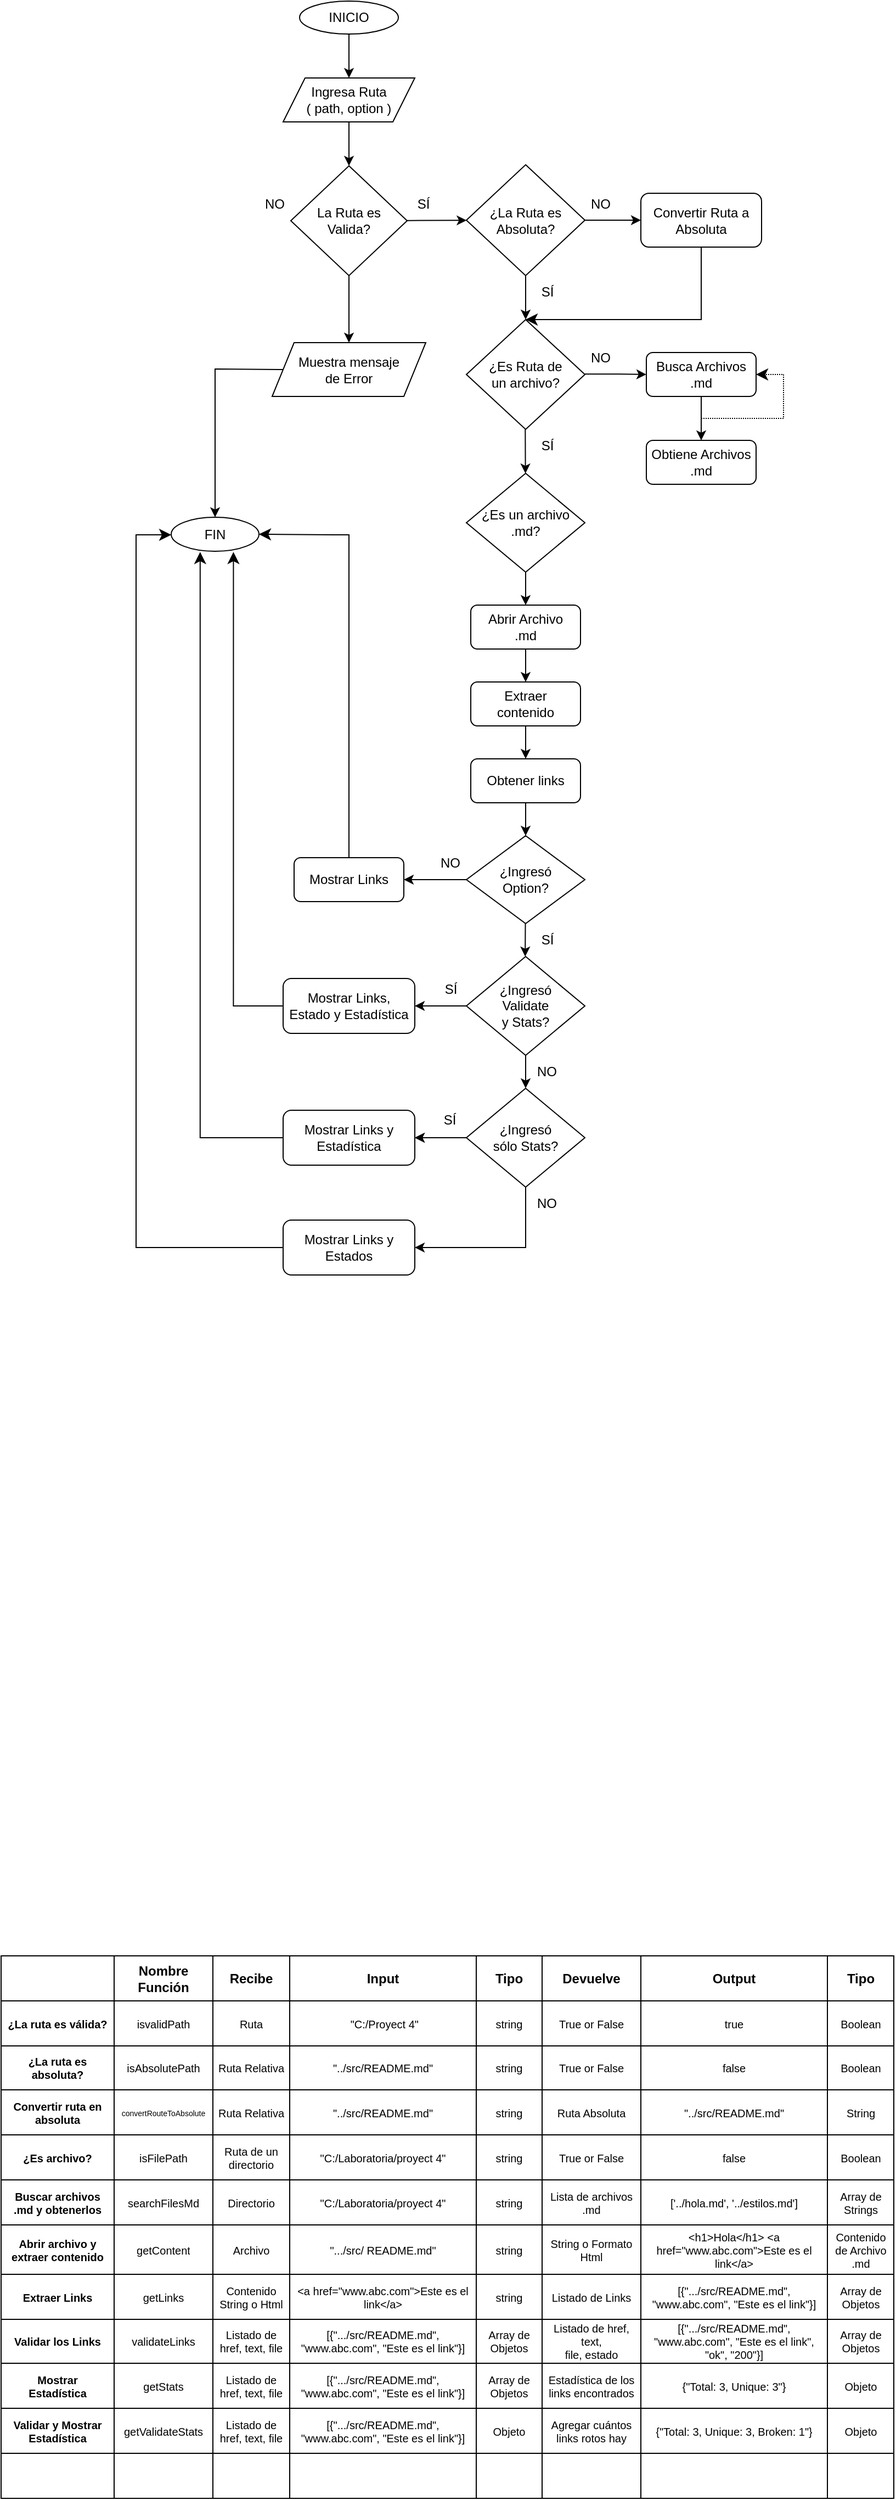 <mxfile version="21.0.6" type="github">
  <diagram name="Página-1" id="93haLuahg1Ov3Uhfy_TV">
    <mxGraphModel dx="769" dy="553" grid="1" gridSize="10" guides="1" tooltips="1" connect="1" arrows="1" fold="1" page="1" pageScale="1" pageWidth="827" pageHeight="1169" math="0" shadow="0">
      <root>
        <mxCell id="0" />
        <mxCell id="1" parent="0" />
        <mxCell id="Y0-RWTtbSj_2u-Xx135a-1" value="INICIO" style="ellipse;whiteSpace=wrap;html=1;" vertex="1" parent="1">
          <mxGeometry x="279" y="50" width="90" height="30" as="geometry" />
        </mxCell>
        <mxCell id="Y0-RWTtbSj_2u-Xx135a-2" value="Ingresa Ruta&lt;br&gt;( path, option )" style="shape=parallelogram;perimeter=parallelogramPerimeter;whiteSpace=wrap;html=1;fixedSize=1;" vertex="1" parent="1">
          <mxGeometry x="264" y="120" width="120" height="40" as="geometry" />
        </mxCell>
        <mxCell id="Y0-RWTtbSj_2u-Xx135a-3" value="" style="endArrow=classic;html=1;rounded=0;" edge="1" parent="1" source="Y0-RWTtbSj_2u-Xx135a-1" target="Y0-RWTtbSj_2u-Xx135a-2">
          <mxGeometry width="50" height="50" relative="1" as="geometry">
            <mxPoint x="300" y="220" as="sourcePoint" />
            <mxPoint x="350" y="170" as="targetPoint" />
          </mxGeometry>
        </mxCell>
        <mxCell id="Y0-RWTtbSj_2u-Xx135a-4" value="La Ruta es &lt;br&gt;Valida?" style="rhombus;whiteSpace=wrap;html=1;" vertex="1" parent="1">
          <mxGeometry x="271" y="200" width="106" height="100" as="geometry" />
        </mxCell>
        <mxCell id="Y0-RWTtbSj_2u-Xx135a-5" value="" style="endArrow=classic;html=1;rounded=0;" edge="1" parent="1" source="Y0-RWTtbSj_2u-Xx135a-2" target="Y0-RWTtbSj_2u-Xx135a-4">
          <mxGeometry width="50" height="50" relative="1" as="geometry">
            <mxPoint x="324" y="160" as="sourcePoint" />
            <mxPoint x="324" y="200" as="targetPoint" />
          </mxGeometry>
        </mxCell>
        <mxCell id="Y0-RWTtbSj_2u-Xx135a-6" value="" style="endArrow=classic;html=1;rounded=0;" edge="1" parent="1" source="Y0-RWTtbSj_2u-Xx135a-4" target="Y0-RWTtbSj_2u-Xx135a-12">
          <mxGeometry width="50" height="50" relative="1" as="geometry">
            <mxPoint x="380" y="260" as="sourcePoint" />
            <mxPoint x="420" y="239" as="targetPoint" />
          </mxGeometry>
        </mxCell>
        <mxCell id="Y0-RWTtbSj_2u-Xx135a-7" value="" style="endArrow=classic;html=1;rounded=0;entryX=0.5;entryY=0;entryDx=0;entryDy=0;" edge="1" parent="1" source="Y0-RWTtbSj_2u-Xx135a-4" target="Y0-RWTtbSj_2u-Xx135a-15">
          <mxGeometry width="50" height="50" relative="1" as="geometry">
            <mxPoint x="270" y="250" as="sourcePoint" />
            <mxPoint x="250" y="250" as="targetPoint" />
          </mxGeometry>
        </mxCell>
        <mxCell id="Y0-RWTtbSj_2u-Xx135a-8" value="NO" style="text;strokeColor=none;align=center;fillColor=none;html=1;verticalAlign=middle;whiteSpace=wrap;rounded=0;" vertex="1" parent="1">
          <mxGeometry x="242" y="220" width="29" height="30" as="geometry" />
        </mxCell>
        <mxCell id="Y0-RWTtbSj_2u-Xx135a-9" value="SÍ" style="text;strokeColor=none;align=center;fillColor=none;html=1;verticalAlign=middle;whiteSpace=wrap;rounded=0;" vertex="1" parent="1">
          <mxGeometry x="377" y="220" width="30" height="30" as="geometry" />
        </mxCell>
        <mxCell id="Y0-RWTtbSj_2u-Xx135a-10" value="Convertir Ruta a Absoluta" style="rounded=1;whiteSpace=wrap;html=1;" vertex="1" parent="1">
          <mxGeometry x="590" y="225" width="110" height="49" as="geometry" />
        </mxCell>
        <mxCell id="Y0-RWTtbSj_2u-Xx135a-11" value="Busca Archivos .md" style="rounded=1;whiteSpace=wrap;html=1;" vertex="1" parent="1">
          <mxGeometry x="595" y="370" width="100" height="40" as="geometry" />
        </mxCell>
        <mxCell id="Y0-RWTtbSj_2u-Xx135a-12" value="¿La Ruta es Absoluta?" style="rhombus;whiteSpace=wrap;html=1;" vertex="1" parent="1">
          <mxGeometry x="431" y="199" width="108" height="101" as="geometry" />
        </mxCell>
        <mxCell id="Y0-RWTtbSj_2u-Xx135a-19" value="" style="endArrow=classic;html=1;rounded=0;startArrow=none;entryX=0.5;entryY=0;entryDx=0;entryDy=0;exitX=0;exitY=0.5;exitDx=0;exitDy=0;" edge="1" parent="1" source="Y0-RWTtbSj_2u-Xx135a-15" target="Y0-RWTtbSj_2u-Xx135a-20">
          <mxGeometry width="50" height="50" relative="1" as="geometry">
            <mxPoint x="150" y="270" as="sourcePoint" />
            <mxPoint x="159.5" y="303.5" as="targetPoint" />
            <Array as="points">
              <mxPoint x="202" y="385" />
            </Array>
          </mxGeometry>
        </mxCell>
        <mxCell id="Y0-RWTtbSj_2u-Xx135a-20" value="FIN" style="ellipse;whiteSpace=wrap;html=1;" vertex="1" parent="1">
          <mxGeometry x="162" y="520" width="80" height="31" as="geometry" />
        </mxCell>
        <mxCell id="Y0-RWTtbSj_2u-Xx135a-21" value="" style="endArrow=classic;html=1;rounded=0;" edge="1" parent="1" source="Y0-RWTtbSj_2u-Xx135a-12" target="Y0-RWTtbSj_2u-Xx135a-10">
          <mxGeometry width="50" height="50" relative="1" as="geometry">
            <mxPoint x="522" y="239" as="sourcePoint" />
            <mxPoint x="600" y="240" as="targetPoint" />
          </mxGeometry>
        </mxCell>
        <mxCell id="Y0-RWTtbSj_2u-Xx135a-22" value="NO" style="text;strokeColor=none;align=center;fillColor=none;html=1;verticalAlign=middle;whiteSpace=wrap;rounded=0;" vertex="1" parent="1">
          <mxGeometry x="539" y="220" width="29" height="30" as="geometry" />
        </mxCell>
        <mxCell id="Y0-RWTtbSj_2u-Xx135a-23" value="" style="endArrow=classic;html=1;rounded=0;exitX=0.5;exitY=1;exitDx=0;exitDy=0;" edge="1" parent="1" source="Y0-RWTtbSj_2u-Xx135a-12" target="Y0-RWTtbSj_2u-Xx135a-25">
          <mxGeometry width="50" height="50" relative="1" as="geometry">
            <mxPoint x="471.5" y="280" as="sourcePoint" />
            <mxPoint x="471.5" y="320" as="targetPoint" />
          </mxGeometry>
        </mxCell>
        <mxCell id="Y0-RWTtbSj_2u-Xx135a-24" value="SÍ" style="text;strokeColor=none;align=center;fillColor=none;html=1;verticalAlign=middle;whiteSpace=wrap;rounded=0;" vertex="1" parent="1">
          <mxGeometry x="490" y="300" width="30" height="30" as="geometry" />
        </mxCell>
        <mxCell id="Y0-RWTtbSj_2u-Xx135a-25" value="¿Es Ruta de&lt;br&gt;un archivo?" style="rhombus;whiteSpace=wrap;html=1;" vertex="1" parent="1">
          <mxGeometry x="431" y="340" width="108" height="100" as="geometry" />
        </mxCell>
        <mxCell id="Y0-RWTtbSj_2u-Xx135a-15" value="Muestra mensaje&lt;br&gt;de Error" style="shape=parallelogram;perimeter=parallelogramPerimeter;whiteSpace=wrap;html=1;fixedSize=1;" vertex="1" parent="1">
          <mxGeometry x="254" y="361" width="140" height="49" as="geometry" />
        </mxCell>
        <mxCell id="Y0-RWTtbSj_2u-Xx135a-29" value="" style="endArrow=classic;html=1;rounded=0;exitX=1;exitY=0.5;exitDx=0;exitDy=0;entryX=0;entryY=0.5;entryDx=0;entryDy=0;" edge="1" parent="1" target="Y0-RWTtbSj_2u-Xx135a-11">
          <mxGeometry width="50" height="50" relative="1" as="geometry">
            <mxPoint x="539" y="389.66" as="sourcePoint" />
            <mxPoint x="590" y="389.66" as="targetPoint" />
            <Array as="points">
              <mxPoint x="570" y="389.66" />
            </Array>
          </mxGeometry>
        </mxCell>
        <mxCell id="Y0-RWTtbSj_2u-Xx135a-30" value="" style="endArrow=classic;html=1;rounded=0;exitX=0.5;exitY=1;exitDx=0;exitDy=0;" edge="1" parent="1" target="Y0-RWTtbSj_2u-Xx135a-40">
          <mxGeometry width="50" height="50" relative="1" as="geometry">
            <mxPoint x="484.66" y="440" as="sourcePoint" />
            <mxPoint x="484.66" y="480" as="targetPoint" />
          </mxGeometry>
        </mxCell>
        <mxCell id="Y0-RWTtbSj_2u-Xx135a-31" value="SÍ" style="text;strokeColor=none;align=center;fillColor=none;html=1;verticalAlign=middle;whiteSpace=wrap;rounded=0;" vertex="1" parent="1">
          <mxGeometry x="490" y="440" width="30" height="30" as="geometry" />
        </mxCell>
        <mxCell id="Y0-RWTtbSj_2u-Xx135a-32" value="NO" style="text;strokeColor=none;align=center;fillColor=none;html=1;verticalAlign=middle;whiteSpace=wrap;rounded=0;" vertex="1" parent="1">
          <mxGeometry x="539" y="360" width="29" height="30" as="geometry" />
        </mxCell>
        <mxCell id="Y0-RWTtbSj_2u-Xx135a-33" value="Obtiene Archivos .md" style="rounded=1;whiteSpace=wrap;html=1;" vertex="1" parent="1">
          <mxGeometry x="595" y="450" width="100" height="40" as="geometry" />
        </mxCell>
        <mxCell id="Y0-RWTtbSj_2u-Xx135a-34" value="" style="edgeStyle=segmentEdgeStyle;endArrow=classic;html=1;curved=0;rounded=0;endSize=8;startSize=8;exitX=0.5;exitY=1;exitDx=0;exitDy=0;entryX=0.5;entryY=0;entryDx=0;entryDy=0;" edge="1" parent="1" source="Y0-RWTtbSj_2u-Xx135a-10" target="Y0-RWTtbSj_2u-Xx135a-25">
          <mxGeometry width="50" height="50" relative="1" as="geometry">
            <mxPoint x="595" y="339.97" as="sourcePoint" />
            <mxPoint x="645" y="289.97" as="targetPoint" />
            <Array as="points">
              <mxPoint x="645" y="340" />
            </Array>
          </mxGeometry>
        </mxCell>
        <mxCell id="Y0-RWTtbSj_2u-Xx135a-36" value="" style="endArrow=classic;html=1;rounded=0;exitX=0.5;exitY=1;exitDx=0;exitDy=0;entryX=0.5;entryY=0;entryDx=0;entryDy=0;" edge="1" parent="1" source="Y0-RWTtbSj_2u-Xx135a-11" target="Y0-RWTtbSj_2u-Xx135a-33">
          <mxGeometry width="50" height="50" relative="1" as="geometry">
            <mxPoint x="494.66" y="450" as="sourcePoint" />
            <mxPoint x="494.66" y="490" as="targetPoint" />
          </mxGeometry>
        </mxCell>
        <mxCell id="Y0-RWTtbSj_2u-Xx135a-39" value="" style="edgeStyle=elbowEdgeStyle;elbow=horizontal;endArrow=classic;html=1;curved=0;rounded=0;endSize=8;startSize=8;entryX=1;entryY=0.5;entryDx=0;entryDy=0;dashed=1;dashPattern=1 1;" edge="1" parent="1" target="Y0-RWTtbSj_2u-Xx135a-11">
          <mxGeometry width="50" height="50" relative="1" as="geometry">
            <mxPoint x="645" y="430" as="sourcePoint" />
            <mxPoint x="730" y="400" as="targetPoint" />
            <Array as="points">
              <mxPoint x="720" y="430" />
            </Array>
          </mxGeometry>
        </mxCell>
        <mxCell id="Y0-RWTtbSj_2u-Xx135a-40" value="¿Es un&amp;nbsp;archivo&lt;br&gt;.md?" style="rhombus;whiteSpace=wrap;html=1;" vertex="1" parent="1">
          <mxGeometry x="431" y="480" width="108" height="90" as="geometry" />
        </mxCell>
        <mxCell id="Y0-RWTtbSj_2u-Xx135a-42" value="Abrir Archivo &lt;br&gt;.md" style="rounded=1;whiteSpace=wrap;html=1;" vertex="1" parent="1">
          <mxGeometry x="435" y="600" width="100" height="40" as="geometry" />
        </mxCell>
        <mxCell id="Y0-RWTtbSj_2u-Xx135a-43" value="Extraer &lt;br&gt;contenido" style="rounded=1;whiteSpace=wrap;html=1;" vertex="1" parent="1">
          <mxGeometry x="435" y="670" width="100" height="40" as="geometry" />
        </mxCell>
        <mxCell id="Y0-RWTtbSj_2u-Xx135a-44" value="Obtener links" style="rounded=1;whiteSpace=wrap;html=1;" vertex="1" parent="1">
          <mxGeometry x="435" y="740" width="100" height="40" as="geometry" />
        </mxCell>
        <mxCell id="Y0-RWTtbSj_2u-Xx135a-45" value="" style="endArrow=classic;html=1;rounded=0;entryX=0.5;entryY=0;entryDx=0;entryDy=0;" edge="1" parent="1" source="Y0-RWTtbSj_2u-Xx135a-40" target="Y0-RWTtbSj_2u-Xx135a-42">
          <mxGeometry width="50" height="50" relative="1" as="geometry">
            <mxPoint x="485" y="580" as="sourcePoint" />
            <mxPoint x="495" y="490" as="targetPoint" />
          </mxGeometry>
        </mxCell>
        <mxCell id="Y0-RWTtbSj_2u-Xx135a-46" value="" style="endArrow=classic;html=1;rounded=0;" edge="1" parent="1" source="Y0-RWTtbSj_2u-Xx135a-42" target="Y0-RWTtbSj_2u-Xx135a-43">
          <mxGeometry width="50" height="50" relative="1" as="geometry">
            <mxPoint x="484.58" y="640" as="sourcePoint" />
            <mxPoint x="484.58" y="680" as="targetPoint" />
          </mxGeometry>
        </mxCell>
        <mxCell id="Y0-RWTtbSj_2u-Xx135a-47" value="" style="endArrow=classic;html=1;rounded=0;exitX=0.5;exitY=1;exitDx=0;exitDy=0;" edge="1" parent="1" source="Y0-RWTtbSj_2u-Xx135a-43" target="Y0-RWTtbSj_2u-Xx135a-44">
          <mxGeometry width="50" height="50" relative="1" as="geometry">
            <mxPoint x="484.58" y="720" as="sourcePoint" />
            <mxPoint x="485" y="740" as="targetPoint" />
          </mxGeometry>
        </mxCell>
        <mxCell id="Y0-RWTtbSj_2u-Xx135a-49" value="" style="endArrow=classic;html=1;rounded=0;" edge="1" parent="1" source="Y0-RWTtbSj_2u-Xx135a-44" target="Y0-RWTtbSj_2u-Xx135a-50">
          <mxGeometry width="50" height="50" relative="1" as="geometry">
            <mxPoint x="484.58" y="780" as="sourcePoint" />
            <mxPoint x="484.58" y="810" as="targetPoint" />
          </mxGeometry>
        </mxCell>
        <mxCell id="Y0-RWTtbSj_2u-Xx135a-50" value="¿Ingresó &lt;br&gt;Option?" style="rhombus;whiteSpace=wrap;html=1;" vertex="1" parent="1">
          <mxGeometry x="431" y="810" width="108" height="80" as="geometry" />
        </mxCell>
        <mxCell id="Y0-RWTtbSj_2u-Xx135a-51" value="" style="endArrow=classic;html=1;rounded=0;" edge="1" parent="1" source="Y0-RWTtbSj_2u-Xx135a-50">
          <mxGeometry width="50" height="50" relative="1" as="geometry">
            <mxPoint x="484.58" y="890" as="sourcePoint" />
            <mxPoint x="484.58" y="920" as="targetPoint" />
          </mxGeometry>
        </mxCell>
        <mxCell id="Y0-RWTtbSj_2u-Xx135a-54" value="SÍ" style="text;strokeColor=none;align=center;fillColor=none;html=1;verticalAlign=middle;whiteSpace=wrap;rounded=0;" vertex="1" parent="1">
          <mxGeometry x="401.5" y="935" width="30" height="30" as="geometry" />
        </mxCell>
        <mxCell id="Y0-RWTtbSj_2u-Xx135a-56" value="SÍ" style="text;strokeColor=none;align=center;fillColor=none;html=1;verticalAlign=middle;whiteSpace=wrap;rounded=0;" vertex="1" parent="1">
          <mxGeometry x="490" y="890" width="30" height="30" as="geometry" />
        </mxCell>
        <mxCell id="Y0-RWTtbSj_2u-Xx135a-57" value="Mostrar Links" style="rounded=1;whiteSpace=wrap;html=1;" vertex="1" parent="1">
          <mxGeometry x="274" y="830" width="100" height="40" as="geometry" />
        </mxCell>
        <mxCell id="Y0-RWTtbSj_2u-Xx135a-58" value="" style="endArrow=classic;html=1;rounded=0;" edge="1" parent="1" source="Y0-RWTtbSj_2u-Xx135a-50" target="Y0-RWTtbSj_2u-Xx135a-57">
          <mxGeometry width="50" height="50" relative="1" as="geometry">
            <mxPoint x="539" y="849.66" as="sourcePoint" />
            <mxPoint x="595" y="850" as="targetPoint" />
            <Array as="points" />
          </mxGeometry>
        </mxCell>
        <mxCell id="Y0-RWTtbSj_2u-Xx135a-59" value="NO" style="text;strokeColor=none;align=center;fillColor=none;html=1;verticalAlign=middle;whiteSpace=wrap;rounded=0;" vertex="1" parent="1">
          <mxGeometry x="402" y="820" width="29" height="30" as="geometry" />
        </mxCell>
        <mxCell id="Y0-RWTtbSj_2u-Xx135a-60" value="¿Ingresó &lt;br&gt;Validate &lt;br&gt;y Stats?" style="rhombus;whiteSpace=wrap;html=1;" vertex="1" parent="1">
          <mxGeometry x="431" y="920" width="108" height="90" as="geometry" />
        </mxCell>
        <mxCell id="Y0-RWTtbSj_2u-Xx135a-61" value="" style="endArrow=classic;html=1;rounded=0;" edge="1" parent="1" source="Y0-RWTtbSj_2u-Xx135a-60">
          <mxGeometry width="50" height="50" relative="1" as="geometry">
            <mxPoint x="484.58" y="1000" as="sourcePoint" />
            <mxPoint x="485" y="1040" as="targetPoint" />
          </mxGeometry>
        </mxCell>
        <mxCell id="Y0-RWTtbSj_2u-Xx135a-63" value="Mostrar Links, &lt;br&gt;Estado y Estadística" style="rounded=1;whiteSpace=wrap;html=1;" vertex="1" parent="1">
          <mxGeometry x="264" y="940" width="120" height="50" as="geometry" />
        </mxCell>
        <mxCell id="Y0-RWTtbSj_2u-Xx135a-64" value="" style="endArrow=classic;html=1;rounded=0;" edge="1" parent="1" target="Y0-RWTtbSj_2u-Xx135a-63" source="Y0-RWTtbSj_2u-Xx135a-60">
          <mxGeometry width="50" height="50" relative="1" as="geometry">
            <mxPoint x="539" y="965" as="sourcePoint" />
            <mxPoint x="595" y="965" as="targetPoint" />
            <Array as="points" />
          </mxGeometry>
        </mxCell>
        <mxCell id="Y0-RWTtbSj_2u-Xx135a-65" value="NO" style="text;strokeColor=none;align=center;fillColor=none;html=1;verticalAlign=middle;whiteSpace=wrap;rounded=0;" vertex="1" parent="1">
          <mxGeometry x="490" y="1010" width="29" height="30" as="geometry" />
        </mxCell>
        <mxCell id="Y0-RWTtbSj_2u-Xx135a-66" value="SÍ" style="text;strokeColor=none;align=center;fillColor=none;html=1;verticalAlign=middle;whiteSpace=wrap;rounded=0;" vertex="1" parent="1">
          <mxGeometry x="401" y="1054" width="30" height="30" as="geometry" />
        </mxCell>
        <mxCell id="Y0-RWTtbSj_2u-Xx135a-76" value="" style="edgeStyle=orthogonalEdgeStyle;rounded=0;orthogonalLoop=1;jettySize=auto;html=1;" edge="1" parent="1" source="Y0-RWTtbSj_2u-Xx135a-67" target="Y0-RWTtbSj_2u-Xx135a-69">
          <mxGeometry relative="1" as="geometry" />
        </mxCell>
        <mxCell id="Y0-RWTtbSj_2u-Xx135a-67" value="¿Ingresó &lt;br&gt;sólo Stats?" style="rhombus;whiteSpace=wrap;html=1;" vertex="1" parent="1">
          <mxGeometry x="431" y="1040" width="108" height="90" as="geometry" />
        </mxCell>
        <mxCell id="Y0-RWTtbSj_2u-Xx135a-69" value="Mostrar Links y Estadística" style="rounded=1;whiteSpace=wrap;html=1;" vertex="1" parent="1">
          <mxGeometry x="264" y="1060" width="120" height="50" as="geometry" />
        </mxCell>
        <mxCell id="Y0-RWTtbSj_2u-Xx135a-70" value="" style="endArrow=classic;html=1;rounded=0;exitX=0;exitY=0.5;exitDx=0;exitDy=0;" edge="1" parent="1" target="Y0-RWTtbSj_2u-Xx135a-69" source="Y0-RWTtbSj_2u-Xx135a-67">
          <mxGeometry width="50" height="50" relative="1" as="geometry">
            <mxPoint x="539" y="1085" as="sourcePoint" />
            <mxPoint x="595" y="1085" as="targetPoint" />
            <Array as="points" />
          </mxGeometry>
        </mxCell>
        <mxCell id="Y0-RWTtbSj_2u-Xx135a-74" style="edgeStyle=orthogonalEdgeStyle;rounded=0;orthogonalLoop=1;jettySize=auto;html=1;exitX=0.5;exitY=1;exitDx=0;exitDy=0;entryX=1;entryY=0.5;entryDx=0;entryDy=0;" edge="1" parent="1" source="Y0-RWTtbSj_2u-Xx135a-67" target="Y0-RWTtbSj_2u-Xx135a-72">
          <mxGeometry relative="1" as="geometry">
            <mxPoint x="540" y="1200" as="targetPoint" />
          </mxGeometry>
        </mxCell>
        <mxCell id="Y0-RWTtbSj_2u-Xx135a-71" value="NO" style="text;strokeColor=none;align=center;fillColor=none;html=1;verticalAlign=middle;whiteSpace=wrap;rounded=0;" vertex="1" parent="1">
          <mxGeometry x="490" y="1130" width="29" height="30" as="geometry" />
        </mxCell>
        <mxCell id="Y0-RWTtbSj_2u-Xx135a-72" value="Mostrar Links y Estados" style="rounded=1;whiteSpace=wrap;html=1;" vertex="1" parent="1">
          <mxGeometry x="264" y="1160" width="120" height="50" as="geometry" />
        </mxCell>
        <mxCell id="Y0-RWTtbSj_2u-Xx135a-77" value="" style="edgeStyle=segmentEdgeStyle;endArrow=classic;html=1;curved=0;rounded=0;endSize=8;startSize=8;entryX=1;entryY=0.5;entryDx=0;entryDy=0;" edge="1" parent="1" source="Y0-RWTtbSj_2u-Xx135a-57" target="Y0-RWTtbSj_2u-Xx135a-20">
          <mxGeometry width="50" height="50" relative="1" as="geometry">
            <mxPoint x="270" y="850" as="sourcePoint" />
            <mxPoint x="200" y="720" as="targetPoint" />
            <Array as="points">
              <mxPoint x="324" y="536" />
              <mxPoint x="310" y="536" />
            </Array>
          </mxGeometry>
        </mxCell>
        <mxCell id="Y0-RWTtbSj_2u-Xx135a-78" value="" style="edgeStyle=segmentEdgeStyle;endArrow=classic;html=1;curved=0;rounded=0;endSize=8;startSize=8;exitX=0;exitY=0.5;exitDx=0;exitDy=0;entryX=0.709;entryY=1.02;entryDx=0;entryDy=0;entryPerimeter=0;" edge="1" parent="1" source="Y0-RWTtbSj_2u-Xx135a-63" target="Y0-RWTtbSj_2u-Xx135a-20">
          <mxGeometry width="50" height="50" relative="1" as="geometry">
            <mxPoint x="60" y="680" as="sourcePoint" />
            <mxPoint x="110" y="630" as="targetPoint" />
          </mxGeometry>
        </mxCell>
        <mxCell id="Y0-RWTtbSj_2u-Xx135a-79" value="" style="edgeStyle=segmentEdgeStyle;endArrow=classic;html=1;curved=0;rounded=0;endSize=8;startSize=8;exitX=0;exitY=0.5;exitDx=0;exitDy=0;entryX=0.33;entryY=1.02;entryDx=0;entryDy=0;entryPerimeter=0;" edge="1" parent="1" source="Y0-RWTtbSj_2u-Xx135a-69" target="Y0-RWTtbSj_2u-Xx135a-20">
          <mxGeometry width="50" height="50" relative="1" as="geometry">
            <mxPoint x="60" y="990" as="sourcePoint" />
            <mxPoint x="110" y="940" as="targetPoint" />
          </mxGeometry>
        </mxCell>
        <mxCell id="Y0-RWTtbSj_2u-Xx135a-80" value="" style="edgeStyle=segmentEdgeStyle;endArrow=classic;html=1;curved=0;rounded=0;endSize=8;startSize=8;entryX=0;entryY=0.5;entryDx=0;entryDy=0;" edge="1" parent="1" source="Y0-RWTtbSj_2u-Xx135a-72" target="Y0-RWTtbSj_2u-Xx135a-20">
          <mxGeometry width="50" height="50" relative="1" as="geometry">
            <mxPoint x="60" y="1140" as="sourcePoint" />
            <mxPoint x="110" y="530" as="targetPoint" />
            <Array as="points">
              <mxPoint x="130" y="1185" />
              <mxPoint x="130" y="536" />
              <mxPoint x="162" y="536" />
            </Array>
          </mxGeometry>
        </mxCell>
        <mxCell id="Y0-RWTtbSj_2u-Xx135a-82" value="" style="shape=table;startSize=0;container=1;collapsible=0;childLayout=tableLayout;" vertex="1" parent="1">
          <mxGeometry x="7" y="1830" width="813.5" height="494" as="geometry" />
        </mxCell>
        <mxCell id="Y0-RWTtbSj_2u-Xx135a-83" value="" style="shape=tableRow;horizontal=0;startSize=0;swimlaneHead=0;swimlaneBody=0;strokeColor=inherit;top=0;left=0;bottom=0;right=0;collapsible=0;dropTarget=0;fillColor=none;points=[[0,0.5],[1,0.5]];portConstraint=eastwest;" vertex="1" parent="Y0-RWTtbSj_2u-Xx135a-82">
          <mxGeometry width="813.5" height="41" as="geometry" />
        </mxCell>
        <mxCell id="Y0-RWTtbSj_2u-Xx135a-84" value="" style="shape=partialRectangle;html=1;whiteSpace=wrap;connectable=0;strokeColor=inherit;overflow=hidden;fillColor=none;top=0;left=0;bottom=0;right=0;pointerEvents=1;" vertex="1" parent="Y0-RWTtbSj_2u-Xx135a-83">
          <mxGeometry width="103" height="41" as="geometry">
            <mxRectangle width="103" height="41" as="alternateBounds" />
          </mxGeometry>
        </mxCell>
        <mxCell id="Y0-RWTtbSj_2u-Xx135a-85" value="Nombre Función" style="shape=partialRectangle;html=1;whiteSpace=wrap;connectable=0;strokeColor=inherit;overflow=hidden;fillColor=none;top=0;left=0;bottom=0;right=0;pointerEvents=1;fontStyle=1" vertex="1" parent="Y0-RWTtbSj_2u-Xx135a-83">
          <mxGeometry x="103" width="90" height="41" as="geometry">
            <mxRectangle width="90" height="41" as="alternateBounds" />
          </mxGeometry>
        </mxCell>
        <mxCell id="Y0-RWTtbSj_2u-Xx135a-86" value="Recibe" style="shape=partialRectangle;html=1;whiteSpace=wrap;connectable=0;strokeColor=inherit;overflow=hidden;fillColor=none;top=0;left=0;bottom=0;right=0;pointerEvents=1;fontStyle=1" vertex="1" parent="Y0-RWTtbSj_2u-Xx135a-83">
          <mxGeometry x="193" width="70" height="41" as="geometry">
            <mxRectangle width="70" height="41" as="alternateBounds" />
          </mxGeometry>
        </mxCell>
        <mxCell id="Y0-RWTtbSj_2u-Xx135a-87" value="Input" style="shape=partialRectangle;html=1;whiteSpace=wrap;connectable=0;strokeColor=inherit;overflow=hidden;fillColor=none;top=0;left=0;bottom=0;right=0;pointerEvents=1;fontStyle=1" vertex="1" parent="Y0-RWTtbSj_2u-Xx135a-83">
          <mxGeometry x="263" width="170" height="41" as="geometry">
            <mxRectangle width="170" height="41" as="alternateBounds" />
          </mxGeometry>
        </mxCell>
        <mxCell id="Y0-RWTtbSj_2u-Xx135a-88" value="Tipo" style="shape=partialRectangle;html=1;whiteSpace=wrap;connectable=0;strokeColor=inherit;overflow=hidden;fillColor=none;top=0;left=0;bottom=0;right=0;pointerEvents=1;fontStyle=1" vertex="1" parent="Y0-RWTtbSj_2u-Xx135a-83">
          <mxGeometry x="433" width="60" height="41" as="geometry">
            <mxRectangle width="60" height="41" as="alternateBounds" />
          </mxGeometry>
        </mxCell>
        <mxCell id="Y0-RWTtbSj_2u-Xx135a-89" value="Devuelve" style="shape=partialRectangle;html=1;whiteSpace=wrap;connectable=0;strokeColor=inherit;overflow=hidden;fillColor=none;top=0;left=0;bottom=0;right=0;pointerEvents=1;fontStyle=1" vertex="1" parent="Y0-RWTtbSj_2u-Xx135a-83">
          <mxGeometry x="493" width="90" height="41" as="geometry">
            <mxRectangle width="90" height="41" as="alternateBounds" />
          </mxGeometry>
        </mxCell>
        <mxCell id="Y0-RWTtbSj_2u-Xx135a-90" value="Output" style="shape=partialRectangle;html=1;whiteSpace=wrap;connectable=0;strokeColor=inherit;overflow=hidden;fillColor=none;top=0;left=0;bottom=0;right=0;pointerEvents=1;fontStyle=1" vertex="1" parent="Y0-RWTtbSj_2u-Xx135a-83">
          <mxGeometry x="583" width="170" height="41" as="geometry">
            <mxRectangle width="170" height="41" as="alternateBounds" />
          </mxGeometry>
        </mxCell>
        <mxCell id="Y0-RWTtbSj_2u-Xx135a-91" value="Tipo" style="shape=partialRectangle;html=1;whiteSpace=wrap;connectable=0;strokeColor=inherit;overflow=hidden;fillColor=none;top=0;left=0;bottom=0;right=0;pointerEvents=1;fontStyle=1" vertex="1" parent="Y0-RWTtbSj_2u-Xx135a-83">
          <mxGeometry x="753" width="61" height="41" as="geometry">
            <mxRectangle width="61" height="41" as="alternateBounds" />
          </mxGeometry>
        </mxCell>
        <mxCell id="Y0-RWTtbSj_2u-Xx135a-92" value="" style="shape=tableRow;horizontal=0;startSize=0;swimlaneHead=0;swimlaneBody=0;strokeColor=inherit;top=0;left=0;bottom=0;right=0;collapsible=0;dropTarget=0;fillColor=none;points=[[0,0.5],[1,0.5]];portConstraint=eastwest;fontSize=10;" vertex="1" parent="Y0-RWTtbSj_2u-Xx135a-82">
          <mxGeometry y="41" width="813.5" height="41" as="geometry" />
        </mxCell>
        <mxCell id="Y0-RWTtbSj_2u-Xx135a-93" value="¿La ruta es válida?" style="shape=partialRectangle;html=1;whiteSpace=wrap;connectable=0;strokeColor=inherit;overflow=hidden;fillColor=none;top=0;left=0;bottom=0;right=0;pointerEvents=1;fontSize=10;fontStyle=1" vertex="1" parent="Y0-RWTtbSj_2u-Xx135a-92">
          <mxGeometry width="103" height="41" as="geometry">
            <mxRectangle width="103" height="41" as="alternateBounds" />
          </mxGeometry>
        </mxCell>
        <mxCell id="Y0-RWTtbSj_2u-Xx135a-94" value="isvalidPath" style="shape=partialRectangle;html=1;whiteSpace=wrap;connectable=0;strokeColor=inherit;overflow=hidden;fillColor=none;top=0;left=0;bottom=0;right=0;pointerEvents=1;fontSize=10;" vertex="1" parent="Y0-RWTtbSj_2u-Xx135a-92">
          <mxGeometry x="103" width="90" height="41" as="geometry">
            <mxRectangle width="90" height="41" as="alternateBounds" />
          </mxGeometry>
        </mxCell>
        <mxCell id="Y0-RWTtbSj_2u-Xx135a-95" value="Ruta" style="shape=partialRectangle;html=1;whiteSpace=wrap;connectable=0;strokeColor=inherit;overflow=hidden;fillColor=none;top=0;left=0;bottom=0;right=0;pointerEvents=1;fontSize=10;" vertex="1" parent="Y0-RWTtbSj_2u-Xx135a-92">
          <mxGeometry x="193" width="70" height="41" as="geometry">
            <mxRectangle width="70" height="41" as="alternateBounds" />
          </mxGeometry>
        </mxCell>
        <mxCell id="Y0-RWTtbSj_2u-Xx135a-96" value="&lt;span style=&quot;white-space: pre;&quot;&gt;	&lt;/span&gt;&quot;C:/Proyect 4&quot;" style="shape=partialRectangle;html=1;whiteSpace=wrap;connectable=0;strokeColor=inherit;overflow=hidden;fillColor=none;top=0;left=0;bottom=0;right=0;pointerEvents=1;fontSize=10;" vertex="1" parent="Y0-RWTtbSj_2u-Xx135a-92">
          <mxGeometry x="263" width="170" height="41" as="geometry">
            <mxRectangle width="170" height="41" as="alternateBounds" />
          </mxGeometry>
        </mxCell>
        <mxCell id="Y0-RWTtbSj_2u-Xx135a-97" value="string" style="shape=partialRectangle;html=1;whiteSpace=wrap;connectable=0;strokeColor=inherit;overflow=hidden;fillColor=none;top=0;left=0;bottom=0;right=0;pointerEvents=1;fontSize=10;" vertex="1" parent="Y0-RWTtbSj_2u-Xx135a-92">
          <mxGeometry x="433" width="60" height="41" as="geometry">
            <mxRectangle width="60" height="41" as="alternateBounds" />
          </mxGeometry>
        </mxCell>
        <mxCell id="Y0-RWTtbSj_2u-Xx135a-98" value="True or False" style="shape=partialRectangle;html=1;whiteSpace=wrap;connectable=0;strokeColor=inherit;overflow=hidden;fillColor=none;top=0;left=0;bottom=0;right=0;pointerEvents=1;fontSize=10;" vertex="1" parent="Y0-RWTtbSj_2u-Xx135a-92">
          <mxGeometry x="493" width="90" height="41" as="geometry">
            <mxRectangle width="90" height="41" as="alternateBounds" />
          </mxGeometry>
        </mxCell>
        <mxCell id="Y0-RWTtbSj_2u-Xx135a-99" value="true" style="shape=partialRectangle;html=1;whiteSpace=wrap;connectable=0;strokeColor=inherit;overflow=hidden;fillColor=none;top=0;left=0;bottom=0;right=0;pointerEvents=1;fontSize=10;" vertex="1" parent="Y0-RWTtbSj_2u-Xx135a-92">
          <mxGeometry x="583" width="170" height="41" as="geometry">
            <mxRectangle width="170" height="41" as="alternateBounds" />
          </mxGeometry>
        </mxCell>
        <mxCell id="Y0-RWTtbSj_2u-Xx135a-100" value="Boolean" style="shape=partialRectangle;html=1;whiteSpace=wrap;connectable=0;strokeColor=inherit;overflow=hidden;fillColor=none;top=0;left=0;bottom=0;right=0;pointerEvents=1;fontSize=10;" vertex="1" parent="Y0-RWTtbSj_2u-Xx135a-92">
          <mxGeometry x="753" width="61" height="41" as="geometry">
            <mxRectangle width="61" height="41" as="alternateBounds" />
          </mxGeometry>
        </mxCell>
        <mxCell id="Y0-RWTtbSj_2u-Xx135a-101" value="" style="shape=tableRow;horizontal=0;startSize=0;swimlaneHead=0;swimlaneBody=0;strokeColor=inherit;top=0;left=0;bottom=0;right=0;collapsible=0;dropTarget=0;fillColor=none;points=[[0,0.5],[1,0.5]];portConstraint=eastwest;fontSize=10;" vertex="1" parent="Y0-RWTtbSj_2u-Xx135a-82">
          <mxGeometry y="82" width="813.5" height="40" as="geometry" />
        </mxCell>
        <mxCell id="Y0-RWTtbSj_2u-Xx135a-102" value="¿La ruta es absoluta?" style="shape=partialRectangle;html=1;whiteSpace=wrap;connectable=0;strokeColor=inherit;overflow=hidden;fillColor=none;top=0;left=0;bottom=0;right=0;pointerEvents=1;fontSize=10;fontStyle=1" vertex="1" parent="Y0-RWTtbSj_2u-Xx135a-101">
          <mxGeometry width="103" height="40" as="geometry">
            <mxRectangle width="103" height="40" as="alternateBounds" />
          </mxGeometry>
        </mxCell>
        <mxCell id="Y0-RWTtbSj_2u-Xx135a-103" value="isAbsolutePath" style="shape=partialRectangle;html=1;whiteSpace=wrap;connectable=0;strokeColor=inherit;overflow=hidden;fillColor=none;top=0;left=0;bottom=0;right=0;pointerEvents=1;fontSize=10;" vertex="1" parent="Y0-RWTtbSj_2u-Xx135a-101">
          <mxGeometry x="103" width="90" height="40" as="geometry">
            <mxRectangle width="90" height="40" as="alternateBounds" />
          </mxGeometry>
        </mxCell>
        <mxCell id="Y0-RWTtbSj_2u-Xx135a-104" value="Ruta Relativa" style="shape=partialRectangle;html=1;whiteSpace=wrap;connectable=0;strokeColor=inherit;overflow=hidden;fillColor=none;top=0;left=0;bottom=0;right=0;pointerEvents=1;fontSize=10;" vertex="1" parent="Y0-RWTtbSj_2u-Xx135a-101">
          <mxGeometry x="193" width="70" height="40" as="geometry">
            <mxRectangle width="70" height="40" as="alternateBounds" />
          </mxGeometry>
        </mxCell>
        <mxCell id="Y0-RWTtbSj_2u-Xx135a-105" value="&quot;../src/README.md&quot;" style="shape=partialRectangle;html=1;whiteSpace=wrap;connectable=0;strokeColor=inherit;overflow=hidden;fillColor=none;top=0;left=0;bottom=0;right=0;pointerEvents=1;fontSize=10;" vertex="1" parent="Y0-RWTtbSj_2u-Xx135a-101">
          <mxGeometry x="263" width="170" height="40" as="geometry">
            <mxRectangle width="170" height="40" as="alternateBounds" />
          </mxGeometry>
        </mxCell>
        <mxCell id="Y0-RWTtbSj_2u-Xx135a-106" value="string" style="shape=partialRectangle;html=1;whiteSpace=wrap;connectable=0;strokeColor=inherit;overflow=hidden;fillColor=none;top=0;left=0;bottom=0;right=0;pointerEvents=1;fontSize=10;" vertex="1" parent="Y0-RWTtbSj_2u-Xx135a-101">
          <mxGeometry x="433" width="60" height="40" as="geometry">
            <mxRectangle width="60" height="40" as="alternateBounds" />
          </mxGeometry>
        </mxCell>
        <mxCell id="Y0-RWTtbSj_2u-Xx135a-107" value="True or False" style="shape=partialRectangle;html=1;whiteSpace=wrap;connectable=0;strokeColor=inherit;overflow=hidden;fillColor=none;top=0;left=0;bottom=0;right=0;pointerEvents=1;fontSize=10;" vertex="1" parent="Y0-RWTtbSj_2u-Xx135a-101">
          <mxGeometry x="493" width="90" height="40" as="geometry">
            <mxRectangle width="90" height="40" as="alternateBounds" />
          </mxGeometry>
        </mxCell>
        <mxCell id="Y0-RWTtbSj_2u-Xx135a-108" value="false" style="shape=partialRectangle;html=1;whiteSpace=wrap;connectable=0;strokeColor=inherit;overflow=hidden;fillColor=none;top=0;left=0;bottom=0;right=0;pointerEvents=1;fontSize=10;" vertex="1" parent="Y0-RWTtbSj_2u-Xx135a-101">
          <mxGeometry x="583" width="170" height="40" as="geometry">
            <mxRectangle width="170" height="40" as="alternateBounds" />
          </mxGeometry>
        </mxCell>
        <mxCell id="Y0-RWTtbSj_2u-Xx135a-109" value="Boolean" style="shape=partialRectangle;html=1;whiteSpace=wrap;connectable=0;strokeColor=inherit;overflow=hidden;fillColor=none;top=0;left=0;bottom=0;right=0;pointerEvents=1;fontSize=10;" vertex="1" parent="Y0-RWTtbSj_2u-Xx135a-101">
          <mxGeometry x="753" width="61" height="40" as="geometry">
            <mxRectangle width="61" height="40" as="alternateBounds" />
          </mxGeometry>
        </mxCell>
        <mxCell id="Y0-RWTtbSj_2u-Xx135a-110" value="" style="shape=tableRow;horizontal=0;startSize=0;swimlaneHead=0;swimlaneBody=0;strokeColor=inherit;top=0;left=0;bottom=0;right=0;collapsible=0;dropTarget=0;fillColor=none;points=[[0,0.5],[1,0.5]];portConstraint=eastwest;fontSize=10;" vertex="1" parent="Y0-RWTtbSj_2u-Xx135a-82">
          <mxGeometry y="122" width="813.5" height="41" as="geometry" />
        </mxCell>
        <mxCell id="Y0-RWTtbSj_2u-Xx135a-111" value="Convertir ruta en absoluta" style="shape=partialRectangle;html=1;whiteSpace=wrap;connectable=0;strokeColor=inherit;overflow=hidden;fillColor=none;top=0;left=0;bottom=0;right=0;pointerEvents=1;fontSize=10;fontStyle=1" vertex="1" parent="Y0-RWTtbSj_2u-Xx135a-110">
          <mxGeometry width="103" height="41" as="geometry">
            <mxRectangle width="103" height="41" as="alternateBounds" />
          </mxGeometry>
        </mxCell>
        <mxCell id="Y0-RWTtbSj_2u-Xx135a-112" value="&lt;font style=&quot;font-size: 7px;&quot;&gt;convertRouteToAbsolute&lt;/font&gt;" style="shape=partialRectangle;html=1;whiteSpace=wrap;connectable=0;strokeColor=inherit;overflow=hidden;fillColor=none;top=0;left=0;bottom=0;right=0;pointerEvents=1;fontSize=8;" vertex="1" parent="Y0-RWTtbSj_2u-Xx135a-110">
          <mxGeometry x="103" width="90" height="41" as="geometry">
            <mxRectangle width="90" height="41" as="alternateBounds" />
          </mxGeometry>
        </mxCell>
        <mxCell id="Y0-RWTtbSj_2u-Xx135a-113" value="Ruta Relativa" style="shape=partialRectangle;html=1;whiteSpace=wrap;connectable=0;strokeColor=inherit;overflow=hidden;fillColor=none;top=0;left=0;bottom=0;right=0;pointerEvents=1;fontSize=10;" vertex="1" parent="Y0-RWTtbSj_2u-Xx135a-110">
          <mxGeometry x="193" width="70" height="41" as="geometry">
            <mxRectangle width="70" height="41" as="alternateBounds" />
          </mxGeometry>
        </mxCell>
        <mxCell id="Y0-RWTtbSj_2u-Xx135a-114" value="&quot;../src/README.md&quot;" style="shape=partialRectangle;html=1;whiteSpace=wrap;connectable=0;strokeColor=inherit;overflow=hidden;fillColor=none;top=0;left=0;bottom=0;right=0;pointerEvents=1;fontSize=10;" vertex="1" parent="Y0-RWTtbSj_2u-Xx135a-110">
          <mxGeometry x="263" width="170" height="41" as="geometry">
            <mxRectangle width="170" height="41" as="alternateBounds" />
          </mxGeometry>
        </mxCell>
        <mxCell id="Y0-RWTtbSj_2u-Xx135a-115" value="string" style="shape=partialRectangle;html=1;whiteSpace=wrap;connectable=0;strokeColor=inherit;overflow=hidden;fillColor=none;top=0;left=0;bottom=0;right=0;pointerEvents=1;fontSize=10;" vertex="1" parent="Y0-RWTtbSj_2u-Xx135a-110">
          <mxGeometry x="433" width="60" height="41" as="geometry">
            <mxRectangle width="60" height="41" as="alternateBounds" />
          </mxGeometry>
        </mxCell>
        <mxCell id="Y0-RWTtbSj_2u-Xx135a-116" value="Ruta Absoluta" style="shape=partialRectangle;html=1;whiteSpace=wrap;connectable=0;strokeColor=inherit;overflow=hidden;fillColor=none;top=0;left=0;bottom=0;right=0;pointerEvents=1;fontSize=10;" vertex="1" parent="Y0-RWTtbSj_2u-Xx135a-110">
          <mxGeometry x="493" width="90" height="41" as="geometry">
            <mxRectangle width="90" height="41" as="alternateBounds" />
          </mxGeometry>
        </mxCell>
        <mxCell id="Y0-RWTtbSj_2u-Xx135a-117" value="&quot;../src/README.md&quot;" style="shape=partialRectangle;html=1;whiteSpace=wrap;connectable=0;strokeColor=inherit;overflow=hidden;fillColor=none;top=0;left=0;bottom=0;right=0;pointerEvents=1;fontSize=10;" vertex="1" parent="Y0-RWTtbSj_2u-Xx135a-110">
          <mxGeometry x="583" width="170" height="41" as="geometry">
            <mxRectangle width="170" height="41" as="alternateBounds" />
          </mxGeometry>
        </mxCell>
        <mxCell id="Y0-RWTtbSj_2u-Xx135a-118" value="String" style="shape=partialRectangle;html=1;whiteSpace=wrap;connectable=0;strokeColor=inherit;overflow=hidden;fillColor=none;top=0;left=0;bottom=0;right=0;pointerEvents=1;fontSize=10;" vertex="1" parent="Y0-RWTtbSj_2u-Xx135a-110">
          <mxGeometry x="753" width="61" height="41" as="geometry">
            <mxRectangle width="61" height="41" as="alternateBounds" />
          </mxGeometry>
        </mxCell>
        <mxCell id="Y0-RWTtbSj_2u-Xx135a-119" value="" style="shape=tableRow;horizontal=0;startSize=0;swimlaneHead=0;swimlaneBody=0;strokeColor=inherit;top=0;left=0;bottom=0;right=0;collapsible=0;dropTarget=0;fillColor=none;points=[[0,0.5],[1,0.5]];portConstraint=eastwest;fontSize=10;" vertex="1" parent="Y0-RWTtbSj_2u-Xx135a-82">
          <mxGeometry y="163" width="813.5" height="41" as="geometry" />
        </mxCell>
        <mxCell id="Y0-RWTtbSj_2u-Xx135a-120" value="¿Es archivo?" style="shape=partialRectangle;html=1;whiteSpace=wrap;connectable=0;strokeColor=inherit;overflow=hidden;fillColor=none;top=0;left=0;bottom=0;right=0;pointerEvents=1;fontSize=10;fontStyle=1" vertex="1" parent="Y0-RWTtbSj_2u-Xx135a-119">
          <mxGeometry width="103" height="41" as="geometry">
            <mxRectangle width="103" height="41" as="alternateBounds" />
          </mxGeometry>
        </mxCell>
        <mxCell id="Y0-RWTtbSj_2u-Xx135a-121" value="isFilePath" style="shape=partialRectangle;html=1;whiteSpace=wrap;connectable=0;strokeColor=inherit;overflow=hidden;fillColor=none;top=0;left=0;bottom=0;right=0;pointerEvents=1;fontSize=10;" vertex="1" parent="Y0-RWTtbSj_2u-Xx135a-119">
          <mxGeometry x="103" width="90" height="41" as="geometry">
            <mxRectangle width="90" height="41" as="alternateBounds" />
          </mxGeometry>
        </mxCell>
        <mxCell id="Y0-RWTtbSj_2u-Xx135a-122" value="Ruta de un directorio" style="shape=partialRectangle;html=1;whiteSpace=wrap;connectable=0;strokeColor=inherit;overflow=hidden;fillColor=none;top=0;left=0;bottom=0;right=0;pointerEvents=1;fontSize=10;" vertex="1" parent="Y0-RWTtbSj_2u-Xx135a-119">
          <mxGeometry x="193" width="70" height="41" as="geometry">
            <mxRectangle width="70" height="41" as="alternateBounds" />
          </mxGeometry>
        </mxCell>
        <mxCell id="Y0-RWTtbSj_2u-Xx135a-123" value="&quot;C:/Laboratoria/proyect 4&quot;" style="shape=partialRectangle;html=1;whiteSpace=wrap;connectable=0;strokeColor=inherit;overflow=hidden;fillColor=none;top=0;left=0;bottom=0;right=0;pointerEvents=1;fontSize=10;" vertex="1" parent="Y0-RWTtbSj_2u-Xx135a-119">
          <mxGeometry x="263" width="170" height="41" as="geometry">
            <mxRectangle width="170" height="41" as="alternateBounds" />
          </mxGeometry>
        </mxCell>
        <mxCell id="Y0-RWTtbSj_2u-Xx135a-124" value="string" style="shape=partialRectangle;html=1;whiteSpace=wrap;connectable=0;strokeColor=inherit;overflow=hidden;fillColor=none;top=0;left=0;bottom=0;right=0;pointerEvents=1;fontSize=10;" vertex="1" parent="Y0-RWTtbSj_2u-Xx135a-119">
          <mxGeometry x="433" width="60" height="41" as="geometry">
            <mxRectangle width="60" height="41" as="alternateBounds" />
          </mxGeometry>
        </mxCell>
        <mxCell id="Y0-RWTtbSj_2u-Xx135a-125" value="True or False" style="shape=partialRectangle;html=1;whiteSpace=wrap;connectable=0;strokeColor=inherit;overflow=hidden;fillColor=none;top=0;left=0;bottom=0;right=0;pointerEvents=1;fontSize=10;" vertex="1" parent="Y0-RWTtbSj_2u-Xx135a-119">
          <mxGeometry x="493" width="90" height="41" as="geometry">
            <mxRectangle width="90" height="41" as="alternateBounds" />
          </mxGeometry>
        </mxCell>
        <mxCell id="Y0-RWTtbSj_2u-Xx135a-126" value="false" style="shape=partialRectangle;html=1;whiteSpace=wrap;connectable=0;strokeColor=inherit;overflow=hidden;fillColor=none;top=0;left=0;bottom=0;right=0;pointerEvents=1;fontSize=10;" vertex="1" parent="Y0-RWTtbSj_2u-Xx135a-119">
          <mxGeometry x="583" width="170" height="41" as="geometry">
            <mxRectangle width="170" height="41" as="alternateBounds" />
          </mxGeometry>
        </mxCell>
        <mxCell id="Y0-RWTtbSj_2u-Xx135a-127" value="Boolean" style="shape=partialRectangle;html=1;whiteSpace=wrap;connectable=0;strokeColor=inherit;overflow=hidden;fillColor=none;top=0;left=0;bottom=0;right=0;pointerEvents=1;fontSize=10;" vertex="1" parent="Y0-RWTtbSj_2u-Xx135a-119">
          <mxGeometry x="753" width="61" height="41" as="geometry">
            <mxRectangle width="61" height="41" as="alternateBounds" />
          </mxGeometry>
        </mxCell>
        <mxCell id="Y0-RWTtbSj_2u-Xx135a-128" value="" style="shape=tableRow;horizontal=0;startSize=0;swimlaneHead=0;swimlaneBody=0;strokeColor=inherit;top=0;left=0;bottom=0;right=0;collapsible=0;dropTarget=0;fillColor=none;points=[[0,0.5],[1,0.5]];portConstraint=eastwest;fontSize=10;" vertex="1" parent="Y0-RWTtbSj_2u-Xx135a-82">
          <mxGeometry y="204" width="813.5" height="41" as="geometry" />
        </mxCell>
        <mxCell id="Y0-RWTtbSj_2u-Xx135a-129" value="Buscar archivos&lt;br&gt;.md y obtenerlos" style="shape=partialRectangle;html=1;whiteSpace=wrap;connectable=0;strokeColor=inherit;overflow=hidden;fillColor=none;top=0;left=0;bottom=0;right=0;pointerEvents=1;fontSize=10;fontStyle=1" vertex="1" parent="Y0-RWTtbSj_2u-Xx135a-128">
          <mxGeometry width="103" height="41" as="geometry">
            <mxRectangle width="103" height="41" as="alternateBounds" />
          </mxGeometry>
        </mxCell>
        <mxCell id="Y0-RWTtbSj_2u-Xx135a-130" value="searchFilesMd" style="shape=partialRectangle;html=1;whiteSpace=wrap;connectable=0;strokeColor=inherit;overflow=hidden;fillColor=none;top=0;left=0;bottom=0;right=0;pointerEvents=1;fontSize=10;" vertex="1" parent="Y0-RWTtbSj_2u-Xx135a-128">
          <mxGeometry x="103" width="90" height="41" as="geometry">
            <mxRectangle width="90" height="41" as="alternateBounds" />
          </mxGeometry>
        </mxCell>
        <mxCell id="Y0-RWTtbSj_2u-Xx135a-131" value="Directorio" style="shape=partialRectangle;html=1;whiteSpace=wrap;connectable=0;strokeColor=inherit;overflow=hidden;fillColor=none;top=0;left=0;bottom=0;right=0;pointerEvents=1;fontSize=10;" vertex="1" parent="Y0-RWTtbSj_2u-Xx135a-128">
          <mxGeometry x="193" width="70" height="41" as="geometry">
            <mxRectangle width="70" height="41" as="alternateBounds" />
          </mxGeometry>
        </mxCell>
        <mxCell id="Y0-RWTtbSj_2u-Xx135a-132" value="&quot;C:/Laboratoria/proyect 4&quot;" style="shape=partialRectangle;html=1;whiteSpace=wrap;connectable=0;strokeColor=inherit;overflow=hidden;fillColor=none;top=0;left=0;bottom=0;right=0;pointerEvents=1;fontSize=10;" vertex="1" parent="Y0-RWTtbSj_2u-Xx135a-128">
          <mxGeometry x="263" width="170" height="41" as="geometry">
            <mxRectangle width="170" height="41" as="alternateBounds" />
          </mxGeometry>
        </mxCell>
        <mxCell id="Y0-RWTtbSj_2u-Xx135a-133" value="string" style="shape=partialRectangle;html=1;whiteSpace=wrap;connectable=0;strokeColor=inherit;overflow=hidden;fillColor=none;top=0;left=0;bottom=0;right=0;pointerEvents=1;fontSize=10;" vertex="1" parent="Y0-RWTtbSj_2u-Xx135a-128">
          <mxGeometry x="433" width="60" height="41" as="geometry">
            <mxRectangle width="60" height="41" as="alternateBounds" />
          </mxGeometry>
        </mxCell>
        <mxCell id="Y0-RWTtbSj_2u-Xx135a-134" value="Lista de archivos .md" style="shape=partialRectangle;html=1;whiteSpace=wrap;connectable=0;strokeColor=inherit;overflow=hidden;fillColor=none;top=0;left=0;bottom=0;right=0;pointerEvents=1;fontSize=10;" vertex="1" parent="Y0-RWTtbSj_2u-Xx135a-128">
          <mxGeometry x="493" width="90" height="41" as="geometry">
            <mxRectangle width="90" height="41" as="alternateBounds" />
          </mxGeometry>
        </mxCell>
        <mxCell id="Y0-RWTtbSj_2u-Xx135a-135" value="[&#39;../hola.md&#39;, &#39;../estilos.md&#39;]" style="shape=partialRectangle;html=1;whiteSpace=wrap;connectable=0;strokeColor=inherit;overflow=hidden;fillColor=none;top=0;left=0;bottom=0;right=0;pointerEvents=1;fontSize=10;" vertex="1" parent="Y0-RWTtbSj_2u-Xx135a-128">
          <mxGeometry x="583" width="170" height="41" as="geometry">
            <mxRectangle width="170" height="41" as="alternateBounds" />
          </mxGeometry>
        </mxCell>
        <mxCell id="Y0-RWTtbSj_2u-Xx135a-136" value="Array de Strings" style="shape=partialRectangle;html=1;whiteSpace=wrap;connectable=0;strokeColor=inherit;overflow=hidden;fillColor=none;top=0;left=0;bottom=0;right=0;pointerEvents=1;fontSize=10;" vertex="1" parent="Y0-RWTtbSj_2u-Xx135a-128">
          <mxGeometry x="753" width="61" height="41" as="geometry">
            <mxRectangle width="61" height="41" as="alternateBounds" />
          </mxGeometry>
        </mxCell>
        <mxCell id="Y0-RWTtbSj_2u-Xx135a-137" value="" style="shape=tableRow;horizontal=0;startSize=0;swimlaneHead=0;swimlaneBody=0;strokeColor=inherit;top=0;left=0;bottom=0;right=0;collapsible=0;dropTarget=0;fillColor=none;points=[[0,0.5],[1,0.5]];portConstraint=eastwest;fontSize=10;" vertex="1" parent="Y0-RWTtbSj_2u-Xx135a-82">
          <mxGeometry y="245" width="813.5" height="45" as="geometry" />
        </mxCell>
        <mxCell id="Y0-RWTtbSj_2u-Xx135a-138" value="Abrir archivo y extraer contenido" style="shape=partialRectangle;html=1;whiteSpace=wrap;connectable=0;strokeColor=inherit;overflow=hidden;fillColor=none;top=0;left=0;bottom=0;right=0;pointerEvents=1;fontSize=10;fontStyle=1" vertex="1" parent="Y0-RWTtbSj_2u-Xx135a-137">
          <mxGeometry width="103" height="45" as="geometry">
            <mxRectangle width="103" height="45" as="alternateBounds" />
          </mxGeometry>
        </mxCell>
        <mxCell id="Y0-RWTtbSj_2u-Xx135a-139" value="getContent" style="shape=partialRectangle;html=1;whiteSpace=wrap;connectable=0;strokeColor=inherit;overflow=hidden;fillColor=none;top=0;left=0;bottom=0;right=0;pointerEvents=1;fontSize=10;" vertex="1" parent="Y0-RWTtbSj_2u-Xx135a-137">
          <mxGeometry x="103" width="90" height="45" as="geometry">
            <mxRectangle width="90" height="45" as="alternateBounds" />
          </mxGeometry>
        </mxCell>
        <mxCell id="Y0-RWTtbSj_2u-Xx135a-140" value="Archivo" style="shape=partialRectangle;html=1;whiteSpace=wrap;connectable=0;strokeColor=inherit;overflow=hidden;fillColor=none;top=0;left=0;bottom=0;right=0;pointerEvents=1;fontSize=10;" vertex="1" parent="Y0-RWTtbSj_2u-Xx135a-137">
          <mxGeometry x="193" width="70" height="45" as="geometry">
            <mxRectangle width="70" height="45" as="alternateBounds" />
          </mxGeometry>
        </mxCell>
        <mxCell id="Y0-RWTtbSj_2u-Xx135a-141" value="&quot;.../src/ README.md&quot;" style="shape=partialRectangle;html=1;whiteSpace=wrap;connectable=0;strokeColor=inherit;overflow=hidden;fillColor=none;top=0;left=0;bottom=0;right=0;pointerEvents=1;fontSize=10;" vertex="1" parent="Y0-RWTtbSj_2u-Xx135a-137">
          <mxGeometry x="263" width="170" height="45" as="geometry">
            <mxRectangle width="170" height="45" as="alternateBounds" />
          </mxGeometry>
        </mxCell>
        <mxCell id="Y0-RWTtbSj_2u-Xx135a-142" value="string" style="shape=partialRectangle;html=1;whiteSpace=wrap;connectable=0;strokeColor=inherit;overflow=hidden;fillColor=none;top=0;left=0;bottom=0;right=0;pointerEvents=1;fontSize=10;" vertex="1" parent="Y0-RWTtbSj_2u-Xx135a-137">
          <mxGeometry x="433" width="60" height="45" as="geometry">
            <mxRectangle width="60" height="45" as="alternateBounds" />
          </mxGeometry>
        </mxCell>
        <mxCell id="Y0-RWTtbSj_2u-Xx135a-143" value="String o Formato Html" style="shape=partialRectangle;html=1;whiteSpace=wrap;connectable=0;strokeColor=inherit;overflow=hidden;fillColor=none;top=0;left=0;bottom=0;right=0;pointerEvents=1;fontSize=10;" vertex="1" parent="Y0-RWTtbSj_2u-Xx135a-137">
          <mxGeometry x="493" width="90" height="45" as="geometry">
            <mxRectangle width="90" height="45" as="alternateBounds" />
          </mxGeometry>
        </mxCell>
        <mxCell id="Y0-RWTtbSj_2u-Xx135a-144" value="&lt;font style=&quot;font-size: 10px;&quot;&gt;&amp;lt;h1&amp;gt;Hola&amp;lt;/h1&amp;gt; &amp;lt;a href=&quot;www.abc.com&quot;&amp;gt;Este es el link&amp;lt;/a&amp;gt;&lt;/font&gt;" style="shape=partialRectangle;html=1;whiteSpace=wrap;connectable=0;strokeColor=inherit;overflow=hidden;fillColor=none;top=0;left=0;bottom=0;right=0;pointerEvents=1;fontSize=10;" vertex="1" parent="Y0-RWTtbSj_2u-Xx135a-137">
          <mxGeometry x="583" width="170" height="45" as="geometry">
            <mxRectangle width="170" height="45" as="alternateBounds" />
          </mxGeometry>
        </mxCell>
        <mxCell id="Y0-RWTtbSj_2u-Xx135a-145" value="Contenido de Archivo .md" style="shape=partialRectangle;html=1;whiteSpace=wrap;connectable=0;strokeColor=inherit;overflow=hidden;fillColor=none;top=0;left=0;bottom=0;right=0;pointerEvents=1;fontSize=10;" vertex="1" parent="Y0-RWTtbSj_2u-Xx135a-137">
          <mxGeometry x="753" width="61" height="45" as="geometry">
            <mxRectangle width="61" height="45" as="alternateBounds" />
          </mxGeometry>
        </mxCell>
        <mxCell id="Y0-RWTtbSj_2u-Xx135a-146" value="" style="shape=tableRow;horizontal=0;startSize=0;swimlaneHead=0;swimlaneBody=0;strokeColor=inherit;top=0;left=0;bottom=0;right=0;collapsible=0;dropTarget=0;fillColor=none;points=[[0,0.5],[1,0.5]];portConstraint=eastwest;fontSize=10;" vertex="1" parent="Y0-RWTtbSj_2u-Xx135a-82">
          <mxGeometry y="290" width="813.5" height="41" as="geometry" />
        </mxCell>
        <mxCell id="Y0-RWTtbSj_2u-Xx135a-147" value="Extraer Links" style="shape=partialRectangle;html=1;whiteSpace=wrap;connectable=0;strokeColor=inherit;overflow=hidden;fillColor=none;top=0;left=0;bottom=0;right=0;pointerEvents=1;fontSize=10;fontStyle=1" vertex="1" parent="Y0-RWTtbSj_2u-Xx135a-146">
          <mxGeometry width="103" height="41" as="geometry">
            <mxRectangle width="103" height="41" as="alternateBounds" />
          </mxGeometry>
        </mxCell>
        <mxCell id="Y0-RWTtbSj_2u-Xx135a-148" value="getLinks" style="shape=partialRectangle;html=1;whiteSpace=wrap;connectable=0;strokeColor=inherit;overflow=hidden;fillColor=none;top=0;left=0;bottom=0;right=0;pointerEvents=1;fontSize=10;" vertex="1" parent="Y0-RWTtbSj_2u-Xx135a-146">
          <mxGeometry x="103" width="90" height="41" as="geometry">
            <mxRectangle width="90" height="41" as="alternateBounds" />
          </mxGeometry>
        </mxCell>
        <mxCell id="Y0-RWTtbSj_2u-Xx135a-149" value="Contenido String o Html" style="shape=partialRectangle;html=1;whiteSpace=wrap;connectable=0;strokeColor=inherit;overflow=hidden;fillColor=none;top=0;left=0;bottom=0;right=0;pointerEvents=1;fontSize=10;" vertex="1" parent="Y0-RWTtbSj_2u-Xx135a-146">
          <mxGeometry x="193" width="70" height="41" as="geometry">
            <mxRectangle width="70" height="41" as="alternateBounds" />
          </mxGeometry>
        </mxCell>
        <mxCell id="Y0-RWTtbSj_2u-Xx135a-150" value="&amp;lt;a href=&quot;www.abc.com&quot;&amp;gt;Este es el link&amp;lt;/a&amp;gt;" style="shape=partialRectangle;html=1;whiteSpace=wrap;connectable=0;strokeColor=inherit;overflow=hidden;fillColor=none;top=0;left=0;bottom=0;right=0;pointerEvents=1;fontSize=10;" vertex="1" parent="Y0-RWTtbSj_2u-Xx135a-146">
          <mxGeometry x="263" width="170" height="41" as="geometry">
            <mxRectangle width="170" height="41" as="alternateBounds" />
          </mxGeometry>
        </mxCell>
        <mxCell id="Y0-RWTtbSj_2u-Xx135a-151" value="string" style="shape=partialRectangle;html=1;whiteSpace=wrap;connectable=0;strokeColor=inherit;overflow=hidden;fillColor=none;top=0;left=0;bottom=0;right=0;pointerEvents=1;fontSize=10;" vertex="1" parent="Y0-RWTtbSj_2u-Xx135a-146">
          <mxGeometry x="433" width="60" height="41" as="geometry">
            <mxRectangle width="60" height="41" as="alternateBounds" />
          </mxGeometry>
        </mxCell>
        <mxCell id="Y0-RWTtbSj_2u-Xx135a-152" value="Listado de Links" style="shape=partialRectangle;html=1;whiteSpace=wrap;connectable=0;strokeColor=inherit;overflow=hidden;fillColor=none;top=0;left=0;bottom=0;right=0;pointerEvents=1;fontSize=10;" vertex="1" parent="Y0-RWTtbSj_2u-Xx135a-146">
          <mxGeometry x="493" width="90" height="41" as="geometry">
            <mxRectangle width="90" height="41" as="alternateBounds" />
          </mxGeometry>
        </mxCell>
        <mxCell id="Y0-RWTtbSj_2u-Xx135a-153" value="[{&quot;.../src/README.md&quot;, &quot;www.abc.com&quot;, &quot;Este es el link&quot;}]" style="shape=partialRectangle;html=1;whiteSpace=wrap;connectable=0;strokeColor=inherit;overflow=hidden;fillColor=none;top=0;left=0;bottom=0;right=0;pointerEvents=1;fontSize=10;" vertex="1" parent="Y0-RWTtbSj_2u-Xx135a-146">
          <mxGeometry x="583" width="170" height="41" as="geometry">
            <mxRectangle width="170" height="41" as="alternateBounds" />
          </mxGeometry>
        </mxCell>
        <mxCell id="Y0-RWTtbSj_2u-Xx135a-154" value="Array de Objetos" style="shape=partialRectangle;html=1;whiteSpace=wrap;connectable=0;strokeColor=inherit;overflow=hidden;fillColor=none;top=0;left=0;bottom=0;right=0;pointerEvents=1;fontSize=10;" vertex="1" parent="Y0-RWTtbSj_2u-Xx135a-146">
          <mxGeometry x="753" width="61" height="41" as="geometry">
            <mxRectangle width="61" height="41" as="alternateBounds" />
          </mxGeometry>
        </mxCell>
        <mxCell id="Y0-RWTtbSj_2u-Xx135a-155" value="" style="shape=tableRow;horizontal=0;startSize=0;swimlaneHead=0;swimlaneBody=0;strokeColor=inherit;top=0;left=0;bottom=0;right=0;collapsible=0;dropTarget=0;fillColor=none;points=[[0,0.5],[1,0.5]];portConstraint=eastwest;fontSize=10;" vertex="1" parent="Y0-RWTtbSj_2u-Xx135a-82">
          <mxGeometry y="331" width="813.5" height="40" as="geometry" />
        </mxCell>
        <mxCell id="Y0-RWTtbSj_2u-Xx135a-156" value="Validar los Links" style="shape=partialRectangle;html=1;whiteSpace=wrap;connectable=0;strokeColor=inherit;overflow=hidden;fillColor=none;top=0;left=0;bottom=0;right=0;pointerEvents=1;fontSize=10;fontStyle=1" vertex="1" parent="Y0-RWTtbSj_2u-Xx135a-155">
          <mxGeometry width="103" height="40" as="geometry">
            <mxRectangle width="103" height="40" as="alternateBounds" />
          </mxGeometry>
        </mxCell>
        <mxCell id="Y0-RWTtbSj_2u-Xx135a-157" value="validateLinks" style="shape=partialRectangle;html=1;whiteSpace=wrap;connectable=0;strokeColor=inherit;overflow=hidden;fillColor=none;top=0;left=0;bottom=0;right=0;pointerEvents=1;fontSize=10;" vertex="1" parent="Y0-RWTtbSj_2u-Xx135a-155">
          <mxGeometry x="103" width="90" height="40" as="geometry">
            <mxRectangle width="90" height="40" as="alternateBounds" />
          </mxGeometry>
        </mxCell>
        <mxCell id="Y0-RWTtbSj_2u-Xx135a-158" value="Listado de href, text, file" style="shape=partialRectangle;html=1;whiteSpace=wrap;connectable=0;strokeColor=inherit;overflow=hidden;fillColor=none;top=0;left=0;bottom=0;right=0;pointerEvents=1;fontSize=10;" vertex="1" parent="Y0-RWTtbSj_2u-Xx135a-155">
          <mxGeometry x="193" width="70" height="40" as="geometry">
            <mxRectangle width="70" height="40" as="alternateBounds" />
          </mxGeometry>
        </mxCell>
        <mxCell id="Y0-RWTtbSj_2u-Xx135a-159" value="[{&quot;.../src/README.md&quot;, &quot;www.abc.com&quot;, &quot;Este es el link&quot;}]" style="shape=partialRectangle;html=1;whiteSpace=wrap;connectable=0;strokeColor=inherit;overflow=hidden;fillColor=none;top=0;left=0;bottom=0;right=0;pointerEvents=1;fontSize=10;" vertex="1" parent="Y0-RWTtbSj_2u-Xx135a-155">
          <mxGeometry x="263" width="170" height="40" as="geometry">
            <mxRectangle width="170" height="40" as="alternateBounds" />
          </mxGeometry>
        </mxCell>
        <mxCell id="Y0-RWTtbSj_2u-Xx135a-160" value="Array de Objetos" style="shape=partialRectangle;html=1;whiteSpace=wrap;connectable=0;strokeColor=inherit;overflow=hidden;fillColor=none;top=0;left=0;bottom=0;right=0;pointerEvents=1;fontSize=10;" vertex="1" parent="Y0-RWTtbSj_2u-Xx135a-155">
          <mxGeometry x="433" width="60" height="40" as="geometry">
            <mxRectangle width="60" height="40" as="alternateBounds" />
          </mxGeometry>
        </mxCell>
        <mxCell id="Y0-RWTtbSj_2u-Xx135a-161" value="Listado de href, text,&lt;br&gt;file, estado" style="shape=partialRectangle;html=1;whiteSpace=wrap;connectable=0;strokeColor=inherit;overflow=hidden;fillColor=none;top=0;left=0;bottom=0;right=0;pointerEvents=1;fontSize=10;" vertex="1" parent="Y0-RWTtbSj_2u-Xx135a-155">
          <mxGeometry x="493" width="90" height="40" as="geometry">
            <mxRectangle width="90" height="40" as="alternateBounds" />
          </mxGeometry>
        </mxCell>
        <mxCell id="Y0-RWTtbSj_2u-Xx135a-162" value="[{&quot;.../src/README.md&quot;, &quot;www.abc.com&quot;, &quot;Este es el link&quot;, &quot;ok&quot;, &quot;200&quot;}]" style="shape=partialRectangle;html=1;whiteSpace=wrap;connectable=0;strokeColor=inherit;overflow=hidden;fillColor=none;top=0;left=0;bottom=0;right=0;pointerEvents=1;fontSize=10;" vertex="1" parent="Y0-RWTtbSj_2u-Xx135a-155">
          <mxGeometry x="583" width="170" height="40" as="geometry">
            <mxRectangle width="170" height="40" as="alternateBounds" />
          </mxGeometry>
        </mxCell>
        <mxCell id="Y0-RWTtbSj_2u-Xx135a-163" value="Array de Objetos" style="shape=partialRectangle;html=1;whiteSpace=wrap;connectable=0;strokeColor=inherit;overflow=hidden;fillColor=none;top=0;left=0;bottom=0;right=0;pointerEvents=1;fontSize=10;" vertex="1" parent="Y0-RWTtbSj_2u-Xx135a-155">
          <mxGeometry x="753" width="61" height="40" as="geometry">
            <mxRectangle width="61" height="40" as="alternateBounds" />
          </mxGeometry>
        </mxCell>
        <mxCell id="Y0-RWTtbSj_2u-Xx135a-164" value="" style="shape=tableRow;horizontal=0;startSize=0;swimlaneHead=0;swimlaneBody=0;strokeColor=inherit;top=0;left=0;bottom=0;right=0;collapsible=0;dropTarget=0;fillColor=none;points=[[0,0.5],[1,0.5]];portConstraint=eastwest;fontSize=10;" vertex="1" parent="Y0-RWTtbSj_2u-Xx135a-82">
          <mxGeometry y="371" width="813.5" height="41" as="geometry" />
        </mxCell>
        <mxCell id="Y0-RWTtbSj_2u-Xx135a-165" value="Mostrar &lt;br&gt;Estadística" style="shape=partialRectangle;html=1;whiteSpace=wrap;connectable=0;strokeColor=inherit;overflow=hidden;fillColor=none;top=0;left=0;bottom=0;right=0;pointerEvents=1;fontSize=10;fontStyle=1" vertex="1" parent="Y0-RWTtbSj_2u-Xx135a-164">
          <mxGeometry width="103" height="41" as="geometry">
            <mxRectangle width="103" height="41" as="alternateBounds" />
          </mxGeometry>
        </mxCell>
        <mxCell id="Y0-RWTtbSj_2u-Xx135a-166" value="getStats" style="shape=partialRectangle;html=1;whiteSpace=wrap;connectable=0;strokeColor=inherit;overflow=hidden;fillColor=none;top=0;left=0;bottom=0;right=0;pointerEvents=1;fontSize=10;" vertex="1" parent="Y0-RWTtbSj_2u-Xx135a-164">
          <mxGeometry x="103" width="90" height="41" as="geometry">
            <mxRectangle width="90" height="41" as="alternateBounds" />
          </mxGeometry>
        </mxCell>
        <mxCell id="Y0-RWTtbSj_2u-Xx135a-167" value="Listado de href, text, file" style="shape=partialRectangle;html=1;whiteSpace=wrap;connectable=0;strokeColor=inherit;overflow=hidden;fillColor=none;top=0;left=0;bottom=0;right=0;pointerEvents=1;fontSize=10;" vertex="1" parent="Y0-RWTtbSj_2u-Xx135a-164">
          <mxGeometry x="193" width="70" height="41" as="geometry">
            <mxRectangle width="70" height="41" as="alternateBounds" />
          </mxGeometry>
        </mxCell>
        <mxCell id="Y0-RWTtbSj_2u-Xx135a-168" value="[{&quot;.../src/README.md&quot;, &quot;www.abc.com&quot;, &quot;Este es el link&quot;}]" style="shape=partialRectangle;html=1;whiteSpace=wrap;connectable=0;strokeColor=inherit;overflow=hidden;fillColor=none;top=0;left=0;bottom=0;right=0;pointerEvents=1;fontSize=10;" vertex="1" parent="Y0-RWTtbSj_2u-Xx135a-164">
          <mxGeometry x="263" width="170" height="41" as="geometry">
            <mxRectangle width="170" height="41" as="alternateBounds" />
          </mxGeometry>
        </mxCell>
        <mxCell id="Y0-RWTtbSj_2u-Xx135a-169" value="Array de Objetos" style="shape=partialRectangle;html=1;whiteSpace=wrap;connectable=0;strokeColor=inherit;overflow=hidden;fillColor=none;top=0;left=0;bottom=0;right=0;pointerEvents=1;fontSize=10;" vertex="1" parent="Y0-RWTtbSj_2u-Xx135a-164">
          <mxGeometry x="433" width="60" height="41" as="geometry">
            <mxRectangle width="60" height="41" as="alternateBounds" />
          </mxGeometry>
        </mxCell>
        <mxCell id="Y0-RWTtbSj_2u-Xx135a-170" value="Estadística de los links encontrados" style="shape=partialRectangle;html=1;whiteSpace=wrap;connectable=0;strokeColor=inherit;overflow=hidden;fillColor=none;top=0;left=0;bottom=0;right=0;pointerEvents=1;fontSize=10;" vertex="1" parent="Y0-RWTtbSj_2u-Xx135a-164">
          <mxGeometry x="493" width="90" height="41" as="geometry">
            <mxRectangle width="90" height="41" as="alternateBounds" />
          </mxGeometry>
        </mxCell>
        <mxCell id="Y0-RWTtbSj_2u-Xx135a-171" value="{&quot;Total: 3, Unique: 3&quot;}" style="shape=partialRectangle;html=1;whiteSpace=wrap;connectable=0;strokeColor=inherit;overflow=hidden;fillColor=none;top=0;left=0;bottom=0;right=0;pointerEvents=1;fontSize=10;" vertex="1" parent="Y0-RWTtbSj_2u-Xx135a-164">
          <mxGeometry x="583" width="170" height="41" as="geometry">
            <mxRectangle width="170" height="41" as="alternateBounds" />
          </mxGeometry>
        </mxCell>
        <mxCell id="Y0-RWTtbSj_2u-Xx135a-172" value="Objeto" style="shape=partialRectangle;html=1;whiteSpace=wrap;connectable=0;strokeColor=inherit;overflow=hidden;fillColor=none;top=0;left=0;bottom=0;right=0;pointerEvents=1;fontSize=10;" vertex="1" parent="Y0-RWTtbSj_2u-Xx135a-164">
          <mxGeometry x="753" width="61" height="41" as="geometry">
            <mxRectangle width="61" height="41" as="alternateBounds" />
          </mxGeometry>
        </mxCell>
        <mxCell id="Y0-RWTtbSj_2u-Xx135a-173" value="" style="shape=tableRow;horizontal=0;startSize=0;swimlaneHead=0;swimlaneBody=0;strokeColor=inherit;top=0;left=0;bottom=0;right=0;collapsible=0;dropTarget=0;fillColor=none;points=[[0,0.5],[1,0.5]];portConstraint=eastwest;fontSize=10;" vertex="1" parent="Y0-RWTtbSj_2u-Xx135a-82">
          <mxGeometry y="412" width="813.5" height="41" as="geometry" />
        </mxCell>
        <mxCell id="Y0-RWTtbSj_2u-Xx135a-174" value="Validar y Mostrar Estadística" style="shape=partialRectangle;html=1;whiteSpace=wrap;connectable=0;strokeColor=inherit;overflow=hidden;fillColor=none;top=0;left=0;bottom=0;right=0;pointerEvents=1;fontSize=10;fontStyle=1" vertex="1" parent="Y0-RWTtbSj_2u-Xx135a-173">
          <mxGeometry width="103" height="41" as="geometry">
            <mxRectangle width="103" height="41" as="alternateBounds" />
          </mxGeometry>
        </mxCell>
        <mxCell id="Y0-RWTtbSj_2u-Xx135a-175" value="getValidateStats" style="shape=partialRectangle;html=1;whiteSpace=wrap;connectable=0;strokeColor=inherit;overflow=hidden;fillColor=none;top=0;left=0;bottom=0;right=0;pointerEvents=1;fontSize=10;" vertex="1" parent="Y0-RWTtbSj_2u-Xx135a-173">
          <mxGeometry x="103" width="90" height="41" as="geometry">
            <mxRectangle width="90" height="41" as="alternateBounds" />
          </mxGeometry>
        </mxCell>
        <mxCell id="Y0-RWTtbSj_2u-Xx135a-176" value="Listado de href, text, file" style="shape=partialRectangle;html=1;whiteSpace=wrap;connectable=0;strokeColor=inherit;overflow=hidden;fillColor=none;top=0;left=0;bottom=0;right=0;pointerEvents=1;fontSize=10;" vertex="1" parent="Y0-RWTtbSj_2u-Xx135a-173">
          <mxGeometry x="193" width="70" height="41" as="geometry">
            <mxRectangle width="70" height="41" as="alternateBounds" />
          </mxGeometry>
        </mxCell>
        <mxCell id="Y0-RWTtbSj_2u-Xx135a-177" value="[{&quot;.../src/README.md&quot;, &quot;www.abc.com&quot;, &quot;Este es el link&quot;}]" style="shape=partialRectangle;html=1;whiteSpace=wrap;connectable=0;strokeColor=inherit;overflow=hidden;fillColor=none;top=0;left=0;bottom=0;right=0;pointerEvents=1;fontSize=10;" vertex="1" parent="Y0-RWTtbSj_2u-Xx135a-173">
          <mxGeometry x="263" width="170" height="41" as="geometry">
            <mxRectangle width="170" height="41" as="alternateBounds" />
          </mxGeometry>
        </mxCell>
        <mxCell id="Y0-RWTtbSj_2u-Xx135a-178" value="Objeto" style="shape=partialRectangle;html=1;whiteSpace=wrap;connectable=0;strokeColor=inherit;overflow=hidden;fillColor=none;top=0;left=0;bottom=0;right=0;pointerEvents=1;fontSize=10;" vertex="1" parent="Y0-RWTtbSj_2u-Xx135a-173">
          <mxGeometry x="433" width="60" height="41" as="geometry">
            <mxRectangle width="60" height="41" as="alternateBounds" />
          </mxGeometry>
        </mxCell>
        <mxCell id="Y0-RWTtbSj_2u-Xx135a-179" value="Agregar cuántos&lt;br&gt;links rotos hay" style="shape=partialRectangle;html=1;whiteSpace=wrap;connectable=0;strokeColor=inherit;overflow=hidden;fillColor=none;top=0;left=0;bottom=0;right=0;pointerEvents=1;fontSize=10;" vertex="1" parent="Y0-RWTtbSj_2u-Xx135a-173">
          <mxGeometry x="493" width="90" height="41" as="geometry">
            <mxRectangle width="90" height="41" as="alternateBounds" />
          </mxGeometry>
        </mxCell>
        <mxCell id="Y0-RWTtbSj_2u-Xx135a-180" value="{&quot;Total: 3, Unique: 3, Broken: 1&quot;}" style="shape=partialRectangle;html=1;whiteSpace=wrap;connectable=0;strokeColor=inherit;overflow=hidden;fillColor=none;top=0;left=0;bottom=0;right=0;pointerEvents=1;fontSize=10;" vertex="1" parent="Y0-RWTtbSj_2u-Xx135a-173">
          <mxGeometry x="583" width="170" height="41" as="geometry">
            <mxRectangle width="170" height="41" as="alternateBounds" />
          </mxGeometry>
        </mxCell>
        <mxCell id="Y0-RWTtbSj_2u-Xx135a-181" value="Objeto" style="shape=partialRectangle;html=1;whiteSpace=wrap;connectable=0;strokeColor=inherit;overflow=hidden;fillColor=none;top=0;left=0;bottom=0;right=0;pointerEvents=1;fontSize=10;" vertex="1" parent="Y0-RWTtbSj_2u-Xx135a-173">
          <mxGeometry x="753" width="61" height="41" as="geometry">
            <mxRectangle width="61" height="41" as="alternateBounds" />
          </mxGeometry>
        </mxCell>
        <mxCell id="Y0-RWTtbSj_2u-Xx135a-182" value="" style="shape=tableRow;horizontal=0;startSize=0;swimlaneHead=0;swimlaneBody=0;strokeColor=inherit;top=0;left=0;bottom=0;right=0;collapsible=0;dropTarget=0;fillColor=none;points=[[0,0.5],[1,0.5]];portConstraint=eastwest;fontSize=10;" vertex="1" parent="Y0-RWTtbSj_2u-Xx135a-82">
          <mxGeometry y="453" width="813.5" height="41" as="geometry" />
        </mxCell>
        <mxCell id="Y0-RWTtbSj_2u-Xx135a-183" value="" style="shape=partialRectangle;html=1;whiteSpace=wrap;connectable=0;strokeColor=inherit;overflow=hidden;fillColor=none;top=0;left=0;bottom=0;right=0;pointerEvents=1;fontSize=10;" vertex="1" parent="Y0-RWTtbSj_2u-Xx135a-182">
          <mxGeometry width="103" height="41" as="geometry">
            <mxRectangle width="103" height="41" as="alternateBounds" />
          </mxGeometry>
        </mxCell>
        <mxCell id="Y0-RWTtbSj_2u-Xx135a-184" value="" style="shape=partialRectangle;html=1;whiteSpace=wrap;connectable=0;strokeColor=inherit;overflow=hidden;fillColor=none;top=0;left=0;bottom=0;right=0;pointerEvents=1;fontSize=10;" vertex="1" parent="Y0-RWTtbSj_2u-Xx135a-182">
          <mxGeometry x="103" width="90" height="41" as="geometry">
            <mxRectangle width="90" height="41" as="alternateBounds" />
          </mxGeometry>
        </mxCell>
        <mxCell id="Y0-RWTtbSj_2u-Xx135a-185" value="" style="shape=partialRectangle;html=1;whiteSpace=wrap;connectable=0;strokeColor=inherit;overflow=hidden;fillColor=none;top=0;left=0;bottom=0;right=0;pointerEvents=1;fontSize=10;" vertex="1" parent="Y0-RWTtbSj_2u-Xx135a-182">
          <mxGeometry x="193" width="70" height="41" as="geometry">
            <mxRectangle width="70" height="41" as="alternateBounds" />
          </mxGeometry>
        </mxCell>
        <mxCell id="Y0-RWTtbSj_2u-Xx135a-186" value="" style="shape=partialRectangle;html=1;whiteSpace=wrap;connectable=0;strokeColor=inherit;overflow=hidden;fillColor=none;top=0;left=0;bottom=0;right=0;pointerEvents=1;fontSize=10;" vertex="1" parent="Y0-RWTtbSj_2u-Xx135a-182">
          <mxGeometry x="263" width="170" height="41" as="geometry">
            <mxRectangle width="170" height="41" as="alternateBounds" />
          </mxGeometry>
        </mxCell>
        <mxCell id="Y0-RWTtbSj_2u-Xx135a-187" value="" style="shape=partialRectangle;html=1;whiteSpace=wrap;connectable=0;strokeColor=inherit;overflow=hidden;fillColor=none;top=0;left=0;bottom=0;right=0;pointerEvents=1;fontSize=10;" vertex="1" parent="Y0-RWTtbSj_2u-Xx135a-182">
          <mxGeometry x="433" width="60" height="41" as="geometry">
            <mxRectangle width="60" height="41" as="alternateBounds" />
          </mxGeometry>
        </mxCell>
        <mxCell id="Y0-RWTtbSj_2u-Xx135a-188" value="" style="shape=partialRectangle;html=1;whiteSpace=wrap;connectable=0;strokeColor=inherit;overflow=hidden;fillColor=none;top=0;left=0;bottom=0;right=0;pointerEvents=1;fontSize=10;" vertex="1" parent="Y0-RWTtbSj_2u-Xx135a-182">
          <mxGeometry x="493" width="90" height="41" as="geometry">
            <mxRectangle width="90" height="41" as="alternateBounds" />
          </mxGeometry>
        </mxCell>
        <mxCell id="Y0-RWTtbSj_2u-Xx135a-189" value="" style="shape=partialRectangle;html=1;whiteSpace=wrap;connectable=0;strokeColor=inherit;overflow=hidden;fillColor=none;top=0;left=0;bottom=0;right=0;pointerEvents=1;fontSize=10;" vertex="1" parent="Y0-RWTtbSj_2u-Xx135a-182">
          <mxGeometry x="583" width="170" height="41" as="geometry">
            <mxRectangle width="170" height="41" as="alternateBounds" />
          </mxGeometry>
        </mxCell>
        <mxCell id="Y0-RWTtbSj_2u-Xx135a-190" value="" style="shape=partialRectangle;html=1;whiteSpace=wrap;connectable=0;strokeColor=inherit;overflow=hidden;fillColor=none;top=0;left=0;bottom=0;right=0;pointerEvents=1;fontSize=10;" vertex="1" parent="Y0-RWTtbSj_2u-Xx135a-182">
          <mxGeometry x="753" width="61" height="41" as="geometry">
            <mxRectangle width="61" height="41" as="alternateBounds" />
          </mxGeometry>
        </mxCell>
      </root>
    </mxGraphModel>
  </diagram>
</mxfile>
